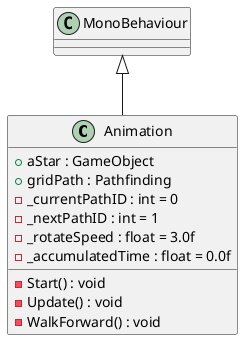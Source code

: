 @startuml
class Animation {
    + aStar : GameObject
    + gridPath : Pathfinding
    - _currentPathID : int = 0
    - _nextPathID : int = 1
    - _rotateSpeed : float = 3.0f
    - _accumulatedTime : float = 0.0f
    - Start() : void
    - Update() : void
    - WalkForward() : void
}
MonoBehaviour <|-- Animation
@enduml
